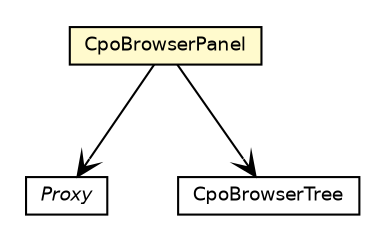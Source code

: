 #!/usr/local/bin/dot
#
# Class diagram 
# Generated by UMLGraph version 5.1 (http://www.umlgraph.org/)
#

digraph G {
	edge [fontname="Helvetica",fontsize=10,labelfontname="Helvetica",labelfontsize=10];
	node [fontname="Helvetica",fontsize=10,shape=plaintext];
	nodesep=0.25;
	ranksep=0.5;
	// org.synchronoss.cpo.util.Proxy
	c2672 [label=<<table title="org.synchronoss.cpo.util.Proxy" border="0" cellborder="1" cellspacing="0" cellpadding="2" port="p" href="./Proxy.html">
		<tr><td><table border="0" cellspacing="0" cellpadding="1">
<tr><td align="center" balign="center"><font face="Helvetica-Oblique"> Proxy </font></td></tr>
		</table></td></tr>
		</table>>, fontname="Helvetica", fontcolor="black", fontsize=9.0];
	// org.synchronoss.cpo.util.CpoBrowserTree
	c2689 [label=<<table title="org.synchronoss.cpo.util.CpoBrowserTree" border="0" cellborder="1" cellspacing="0" cellpadding="2" port="p" href="./CpoBrowserTree.html">
		<tr><td><table border="0" cellspacing="0" cellpadding="1">
<tr><td align="center" balign="center"> CpoBrowserTree </td></tr>
		</table></td></tr>
		</table>>, fontname="Helvetica", fontcolor="black", fontsize=9.0];
	// org.synchronoss.cpo.util.CpoBrowserPanel
	c2690 [label=<<table title="org.synchronoss.cpo.util.CpoBrowserPanel" border="0" cellborder="1" cellspacing="0" cellpadding="2" port="p" bgcolor="lemonChiffon" href="./CpoBrowserPanel.html">
		<tr><td><table border="0" cellspacing="0" cellpadding="1">
<tr><td align="center" balign="center"> CpoBrowserPanel </td></tr>
		</table></td></tr>
		</table>>, fontname="Helvetica", fontcolor="black", fontsize=9.0];
	// org.synchronoss.cpo.util.CpoBrowserPanel NAVASSOC org.synchronoss.cpo.util.Proxy
	c2690:p -> c2672:p [taillabel="", label="", headlabel="", fontname="Helvetica", fontcolor="black", fontsize=10.0, color="black", arrowhead=open];
	// org.synchronoss.cpo.util.CpoBrowserPanel NAVASSOC org.synchronoss.cpo.util.CpoBrowserTree
	c2690:p -> c2689:p [taillabel="", label="", headlabel="", fontname="Helvetica", fontcolor="black", fontsize=10.0, color="black", arrowhead=open];
}

